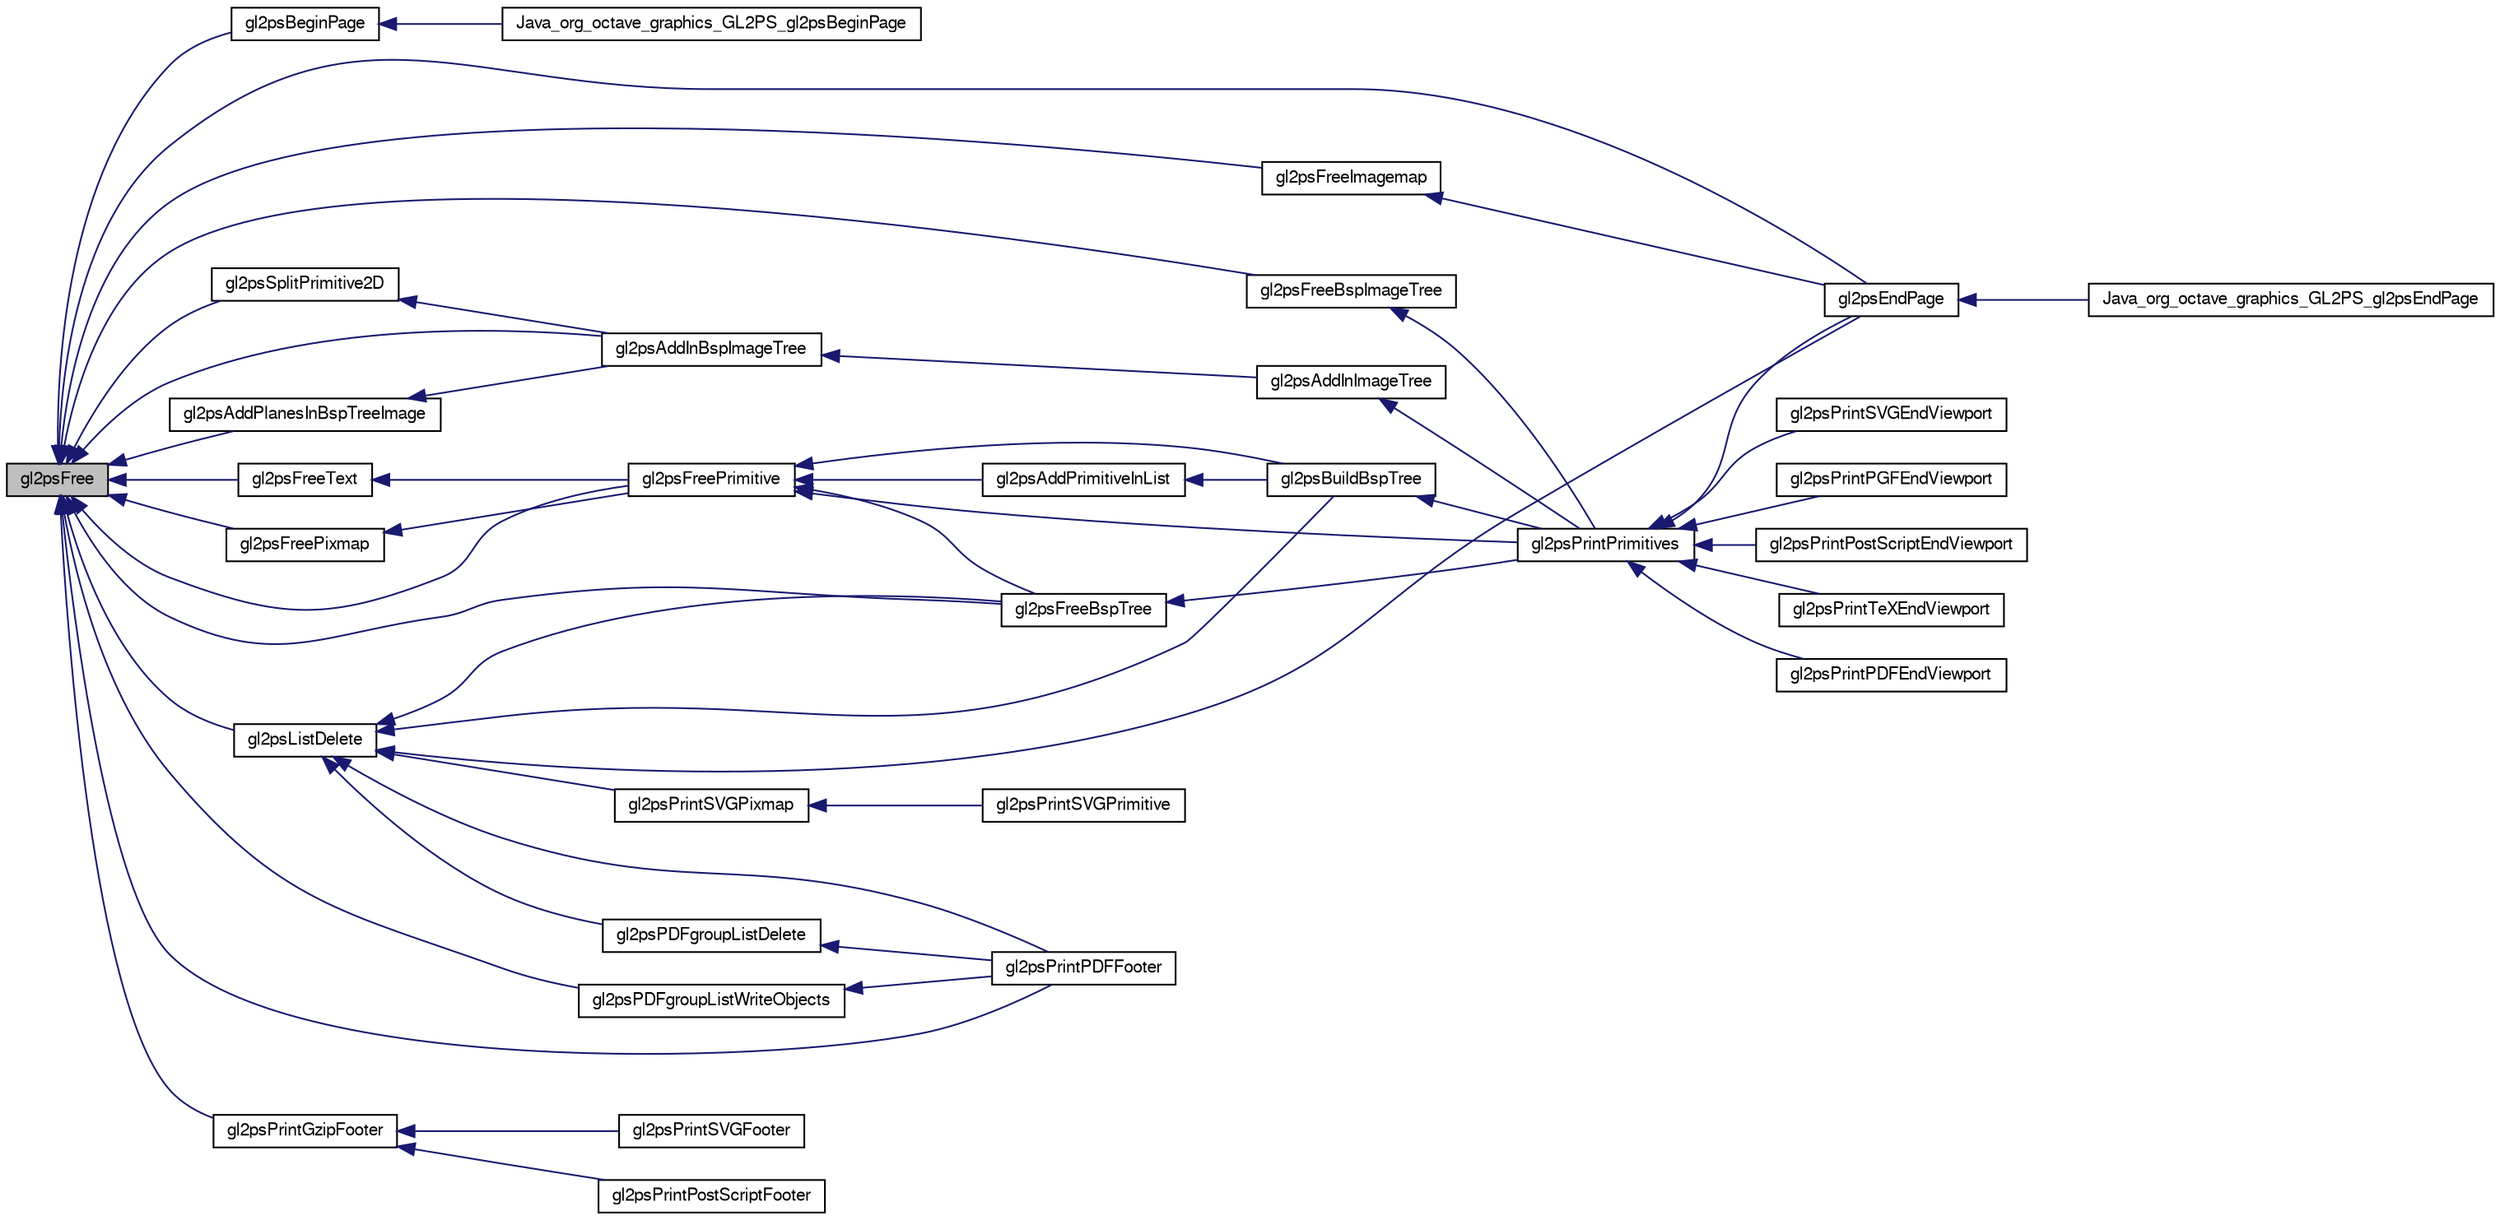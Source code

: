 digraph G
{
  edge [fontname="FreeSans",fontsize="10",labelfontname="FreeSans",labelfontsize="10"];
  node [fontname="FreeSans",fontsize="10",shape=record];
  rankdir="LR";
  Node1 [label="gl2psFree",height=0.2,width=0.4,color="black", fillcolor="grey75", style="filled" fontcolor="black"];
  Node1 -> Node2 [dir="back",color="midnightblue",fontsize="10",style="solid",fontname="FreeSans"];
  Node2 [label="gl2psAddInBspImageTree",height=0.2,width=0.4,color="black", fillcolor="white", style="filled",URL="$gl2ps_8c.html#aa32bfee41ede700e6f4ddd3feed55cb7"];
  Node2 -> Node3 [dir="back",color="midnightblue",fontsize="10",style="solid",fontname="FreeSans"];
  Node3 [label="gl2psAddInImageTree",height=0.2,width=0.4,color="black", fillcolor="white", style="filled",URL="$gl2ps_8c.html#ac922753ff2ccd48beec9c2376f271258"];
  Node3 -> Node4 [dir="back",color="midnightblue",fontsize="10",style="solid",fontname="FreeSans"];
  Node4 [label="gl2psPrintPrimitives",height=0.2,width=0.4,color="black", fillcolor="white", style="filled",URL="$gl2ps_8c.html#a2a8f02c7a6eab001539f77b01f6d1941"];
  Node4 -> Node5 [dir="back",color="midnightblue",fontsize="10",style="solid",fontname="FreeSans"];
  Node5 [label="gl2psPrintPostScriptEndViewport",height=0.2,width=0.4,color="black", fillcolor="white", style="filled",URL="$gl2ps_8c.html#a3b0407153bd204bbcd617bf5a58ccd1c"];
  Node4 -> Node6 [dir="back",color="midnightblue",fontsize="10",style="solid",fontname="FreeSans"];
  Node6 [label="gl2psPrintTeXEndViewport",height=0.2,width=0.4,color="black", fillcolor="white", style="filled",URL="$gl2ps_8c.html#aa6c5bfc1045d8ad7b804164a3dc5fba8"];
  Node4 -> Node7 [dir="back",color="midnightblue",fontsize="10",style="solid",fontname="FreeSans"];
  Node7 [label="gl2psPrintPDFEndViewport",height=0.2,width=0.4,color="black", fillcolor="white", style="filled",URL="$gl2ps_8c.html#ab5bab8e233f1b7764e4747e3d8417d77"];
  Node4 -> Node8 [dir="back",color="midnightblue",fontsize="10",style="solid",fontname="FreeSans"];
  Node8 [label="gl2psPrintSVGEndViewport",height=0.2,width=0.4,color="black", fillcolor="white", style="filled",URL="$gl2ps_8c.html#a87f0c591d086c9139c5ea40cdb3bf64b"];
  Node4 -> Node9 [dir="back",color="midnightblue",fontsize="10",style="solid",fontname="FreeSans"];
  Node9 [label="gl2psPrintPGFEndViewport",height=0.2,width=0.4,color="black", fillcolor="white", style="filled",URL="$gl2ps_8c.html#ad1fb2099f1148001f84b7fe92f91089c"];
  Node4 -> Node10 [dir="back",color="midnightblue",fontsize="10",style="solid",fontname="FreeSans"];
  Node10 [label="gl2psEndPage",height=0.2,width=0.4,color="black", fillcolor="white", style="filled",URL="$gl2ps_8h.html#aaf866dd47c48600f1a724ddc49961a87"];
  Node10 -> Node11 [dir="back",color="midnightblue",fontsize="10",style="solid",fontname="FreeSans"];
  Node11 [label="Java_org_octave_graphics_GL2PS_gl2psEndPage",height=0.2,width=0.4,color="black", fillcolor="white", style="filled",URL="$gl2ps__java_8c.html#a42f69f605fe17bb51e569a004152f98a"];
  Node1 -> Node12 [dir="back",color="midnightblue",fontsize="10",style="solid",fontname="FreeSans"];
  Node12 [label="gl2psAddPlanesInBspTreeImage",height=0.2,width=0.4,color="black", fillcolor="white", style="filled",URL="$gl2ps_8c.html#ab1064d859ab48e175347ec218c1a6da2"];
  Node12 -> Node2 [dir="back",color="midnightblue",fontsize="10",style="solid",fontname="FreeSans"];
  Node1 -> Node13 [dir="back",color="midnightblue",fontsize="10",style="solid",fontname="FreeSans"];
  Node13 [label="gl2psBeginPage",height=0.2,width=0.4,color="black", fillcolor="white", style="filled",URL="$gl2ps_8h.html#a4890e21e66dbad401a0090f79ec3e6fc"];
  Node13 -> Node14 [dir="back",color="midnightblue",fontsize="10",style="solid",fontname="FreeSans"];
  Node14 [label="Java_org_octave_graphics_GL2PS_gl2psBeginPage",height=0.2,width=0.4,color="black", fillcolor="white", style="filled",URL="$gl2ps__java_8c.html#a48815878cac0bf33e03c12711788b2c3"];
  Node1 -> Node10 [dir="back",color="midnightblue",fontsize="10",style="solid",fontname="FreeSans"];
  Node1 -> Node15 [dir="back",color="midnightblue",fontsize="10",style="solid",fontname="FreeSans"];
  Node15 [label="gl2psFreeBspImageTree",height=0.2,width=0.4,color="black", fillcolor="white", style="filled",URL="$gl2ps_8c.html#a3c2f4f57c2cb6188fa629b7c8ea7375f"];
  Node15 -> Node4 [dir="back",color="midnightblue",fontsize="10",style="solid",fontname="FreeSans"];
  Node1 -> Node16 [dir="back",color="midnightblue",fontsize="10",style="solid",fontname="FreeSans"];
  Node16 [label="gl2psFreeBspTree",height=0.2,width=0.4,color="black", fillcolor="white", style="filled",URL="$gl2ps_8c.html#a93a3c64ab419a0b3d0babf1ddc1a9bdd"];
  Node16 -> Node4 [dir="back",color="midnightblue",fontsize="10",style="solid",fontname="FreeSans"];
  Node1 -> Node17 [dir="back",color="midnightblue",fontsize="10",style="solid",fontname="FreeSans"];
  Node17 [label="gl2psFreeImagemap",height=0.2,width=0.4,color="black", fillcolor="white", style="filled",URL="$gl2ps_8c.html#ae60ccb277db249048f86ad208dc43986"];
  Node17 -> Node10 [dir="back",color="midnightblue",fontsize="10",style="solid",fontname="FreeSans"];
  Node1 -> Node18 [dir="back",color="midnightblue",fontsize="10",style="solid",fontname="FreeSans"];
  Node18 [label="gl2psFreePixmap",height=0.2,width=0.4,color="black", fillcolor="white", style="filled",URL="$gl2ps_8c.html#a676a71038ca841eb8845224bd43b879f"];
  Node18 -> Node19 [dir="back",color="midnightblue",fontsize="10",style="solid",fontname="FreeSans"];
  Node19 [label="gl2psFreePrimitive",height=0.2,width=0.4,color="black", fillcolor="white", style="filled",URL="$gl2ps_8c.html#a2e6682ec07dc244fd1ee99a07bbe0245"];
  Node19 -> Node20 [dir="back",color="midnightblue",fontsize="10",style="solid",fontname="FreeSans"];
  Node20 [label="gl2psAddPrimitiveInList",height=0.2,width=0.4,color="black", fillcolor="white", style="filled",URL="$gl2ps_8c.html#a3822cd56d4103e478934e1d5d42d4ed5"];
  Node20 -> Node21 [dir="back",color="midnightblue",fontsize="10",style="solid",fontname="FreeSans"];
  Node21 [label="gl2psBuildBspTree",height=0.2,width=0.4,color="black", fillcolor="white", style="filled",URL="$gl2ps_8c.html#a6d021d33e03c36bb2b662ce633913019"];
  Node21 -> Node4 [dir="back",color="midnightblue",fontsize="10",style="solid",fontname="FreeSans"];
  Node19 -> Node16 [dir="back",color="midnightblue",fontsize="10",style="solid",fontname="FreeSans"];
  Node19 -> Node21 [dir="back",color="midnightblue",fontsize="10",style="solid",fontname="FreeSans"];
  Node19 -> Node4 [dir="back",color="midnightblue",fontsize="10",style="solid",fontname="FreeSans"];
  Node1 -> Node19 [dir="back",color="midnightblue",fontsize="10",style="solid",fontname="FreeSans"];
  Node1 -> Node22 [dir="back",color="midnightblue",fontsize="10",style="solid",fontname="FreeSans"];
  Node22 [label="gl2psFreeText",height=0.2,width=0.4,color="black", fillcolor="white", style="filled",URL="$gl2ps_8c.html#ad2d77be172e23794091201f555307cac"];
  Node22 -> Node19 [dir="back",color="midnightblue",fontsize="10",style="solid",fontname="FreeSans"];
  Node1 -> Node23 [dir="back",color="midnightblue",fontsize="10",style="solid",fontname="FreeSans"];
  Node23 [label="gl2psListDelete",height=0.2,width=0.4,color="black", fillcolor="white", style="filled",URL="$gl2ps_8c.html#a68be16bf8eebaacde59eac878cd23f33"];
  Node23 -> Node16 [dir="back",color="midnightblue",fontsize="10",style="solid",fontname="FreeSans"];
  Node23 -> Node21 [dir="back",color="midnightblue",fontsize="10",style="solid",fontname="FreeSans"];
  Node23 -> Node24 [dir="back",color="midnightblue",fontsize="10",style="solid",fontname="FreeSans"];
  Node24 [label="gl2psPDFgroupListDelete",height=0.2,width=0.4,color="black", fillcolor="white", style="filled",URL="$gl2ps_8c.html#acc118a21a43d568176c82370e7891b0e"];
  Node24 -> Node25 [dir="back",color="midnightblue",fontsize="10",style="solid",fontname="FreeSans"];
  Node25 [label="gl2psPrintPDFFooter",height=0.2,width=0.4,color="black", fillcolor="white", style="filled",URL="$gl2ps_8c.html#a9c59e0e0b768cf1f16d50b0c6be1863a"];
  Node23 -> Node25 [dir="back",color="midnightblue",fontsize="10",style="solid",fontname="FreeSans"];
  Node23 -> Node26 [dir="back",color="midnightblue",fontsize="10",style="solid",fontname="FreeSans"];
  Node26 [label="gl2psPrintSVGPixmap",height=0.2,width=0.4,color="black", fillcolor="white", style="filled",URL="$gl2ps_8c.html#acc80ccf09f8407ddcfa3a5debf1b365c"];
  Node26 -> Node27 [dir="back",color="midnightblue",fontsize="10",style="solid",fontname="FreeSans"];
  Node27 [label="gl2psPrintSVGPrimitive",height=0.2,width=0.4,color="black", fillcolor="white", style="filled",URL="$gl2ps_8c.html#a7ea286bc4043e99b36634edd77d2a042"];
  Node23 -> Node10 [dir="back",color="midnightblue",fontsize="10",style="solid",fontname="FreeSans"];
  Node1 -> Node28 [dir="back",color="midnightblue",fontsize="10",style="solid",fontname="FreeSans"];
  Node28 [label="gl2psPDFgroupListWriteObjects",height=0.2,width=0.4,color="black", fillcolor="white", style="filled",URL="$gl2ps_8c.html#aaabeac9e752b9df747c77df07e417a9f"];
  Node28 -> Node25 [dir="back",color="midnightblue",fontsize="10",style="solid",fontname="FreeSans"];
  Node1 -> Node29 [dir="back",color="midnightblue",fontsize="10",style="solid",fontname="FreeSans"];
  Node29 [label="gl2psPrintGzipFooter",height=0.2,width=0.4,color="black", fillcolor="white", style="filled",URL="$gl2ps_8c.html#a7919e04eeeaf8856ec50c698a6248e3d"];
  Node29 -> Node30 [dir="back",color="midnightblue",fontsize="10",style="solid",fontname="FreeSans"];
  Node30 [label="gl2psPrintPostScriptFooter",height=0.2,width=0.4,color="black", fillcolor="white", style="filled",URL="$gl2ps_8c.html#a1978e1159db9fd50ec96d269a692f05c"];
  Node29 -> Node31 [dir="back",color="midnightblue",fontsize="10",style="solid",fontname="FreeSans"];
  Node31 [label="gl2psPrintSVGFooter",height=0.2,width=0.4,color="black", fillcolor="white", style="filled",URL="$gl2ps_8c.html#a3b9a0477119aa3ba14a8a50cbebed354"];
  Node1 -> Node25 [dir="back",color="midnightblue",fontsize="10",style="solid",fontname="FreeSans"];
  Node1 -> Node32 [dir="back",color="midnightblue",fontsize="10",style="solid",fontname="FreeSans"];
  Node32 [label="gl2psSplitPrimitive2D",height=0.2,width=0.4,color="black", fillcolor="white", style="filled",URL="$gl2ps_8c.html#a27b55ebcdb7d29677eb7985e1cd437d4"];
  Node32 -> Node2 [dir="back",color="midnightblue",fontsize="10",style="solid",fontname="FreeSans"];
}
